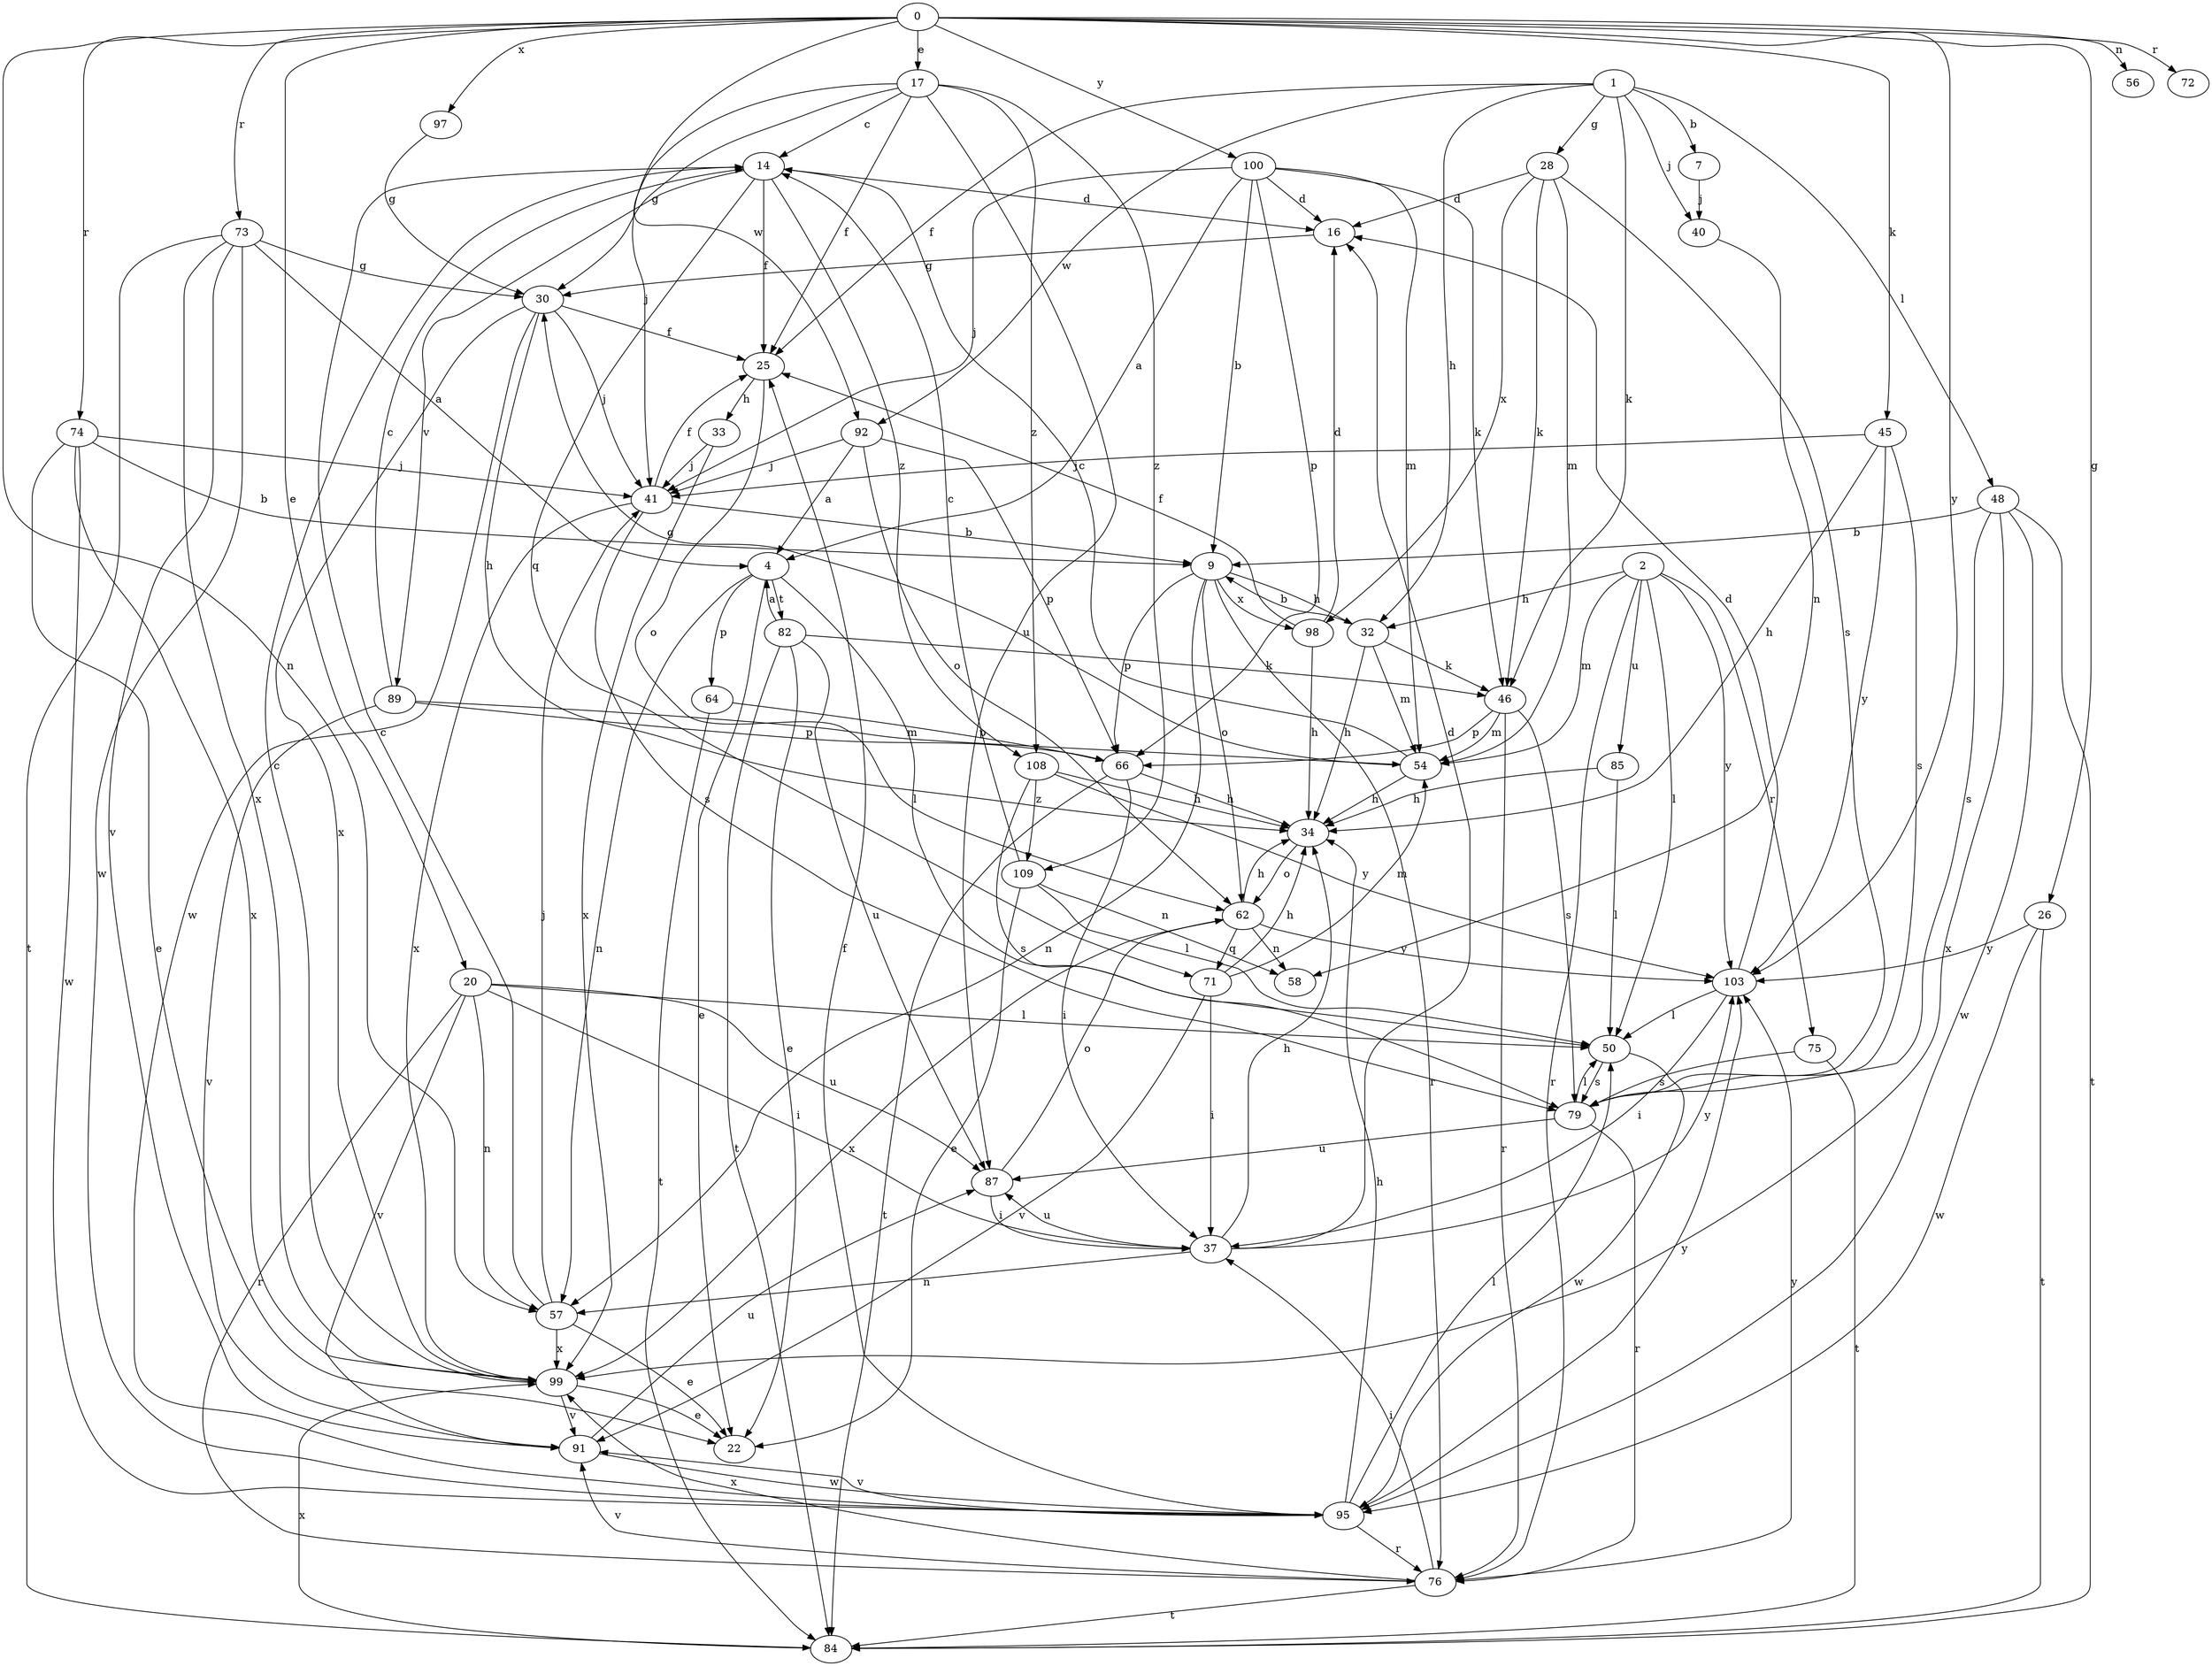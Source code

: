 strict digraph  {
0;
1;
2;
4;
7;
9;
14;
16;
17;
20;
22;
25;
26;
28;
30;
32;
33;
34;
37;
40;
41;
45;
46;
48;
50;
54;
56;
57;
58;
62;
64;
66;
71;
72;
73;
74;
75;
76;
79;
82;
84;
85;
87;
89;
91;
92;
95;
97;
98;
99;
100;
103;
108;
109;
0 -> 17  [label=e];
0 -> 20  [label=e];
0 -> 26  [label=g];
0 -> 45  [label=k];
0 -> 56  [label=n];
0 -> 57  [label=n];
0 -> 72  [label=r];
0 -> 73  [label=r];
0 -> 74  [label=r];
0 -> 92  [label=w];
0 -> 97  [label=x];
0 -> 100  [label=y];
0 -> 103  [label=y];
1 -> 7  [label=b];
1 -> 25  [label=f];
1 -> 28  [label=g];
1 -> 32  [label=h];
1 -> 40  [label=j];
1 -> 46  [label=k];
1 -> 48  [label=l];
1 -> 92  [label=w];
2 -> 32  [label=h];
2 -> 50  [label=l];
2 -> 54  [label=m];
2 -> 75  [label=r];
2 -> 76  [label=r];
2 -> 85  [label=u];
2 -> 103  [label=y];
4 -> 22  [label=e];
4 -> 50  [label=l];
4 -> 57  [label=n];
4 -> 64  [label=p];
4 -> 82  [label=t];
7 -> 40  [label=j];
9 -> 32  [label=h];
9 -> 57  [label=n];
9 -> 62  [label=o];
9 -> 66  [label=p];
9 -> 76  [label=r];
9 -> 98  [label=x];
14 -> 16  [label=d];
14 -> 25  [label=f];
14 -> 71  [label=q];
14 -> 89  [label=v];
14 -> 108  [label=z];
16 -> 30  [label=g];
17 -> 14  [label=c];
17 -> 25  [label=f];
17 -> 30  [label=g];
17 -> 41  [label=j];
17 -> 87  [label=u];
17 -> 108  [label=z];
17 -> 109  [label=z];
20 -> 37  [label=i];
20 -> 50  [label=l];
20 -> 57  [label=n];
20 -> 76  [label=r];
20 -> 87  [label=u];
20 -> 91  [label=v];
25 -> 33  [label=h];
25 -> 62  [label=o];
26 -> 84  [label=t];
26 -> 95  [label=w];
26 -> 103  [label=y];
28 -> 16  [label=d];
28 -> 46  [label=k];
28 -> 54  [label=m];
28 -> 79  [label=s];
28 -> 98  [label=x];
30 -> 25  [label=f];
30 -> 34  [label=h];
30 -> 41  [label=j];
30 -> 95  [label=w];
30 -> 99  [label=x];
32 -> 9  [label=b];
32 -> 34  [label=h];
32 -> 46  [label=k];
32 -> 54  [label=m];
33 -> 41  [label=j];
33 -> 99  [label=x];
34 -> 62  [label=o];
37 -> 16  [label=d];
37 -> 34  [label=h];
37 -> 57  [label=n];
37 -> 87  [label=u];
37 -> 103  [label=y];
40 -> 58  [label=n];
41 -> 9  [label=b];
41 -> 25  [label=f];
41 -> 79  [label=s];
41 -> 99  [label=x];
45 -> 34  [label=h];
45 -> 41  [label=j];
45 -> 79  [label=s];
45 -> 103  [label=y];
46 -> 54  [label=m];
46 -> 66  [label=p];
46 -> 76  [label=r];
46 -> 79  [label=s];
48 -> 9  [label=b];
48 -> 79  [label=s];
48 -> 84  [label=t];
48 -> 95  [label=w];
48 -> 99  [label=x];
50 -> 79  [label=s];
50 -> 95  [label=w];
54 -> 14  [label=c];
54 -> 30  [label=g];
54 -> 34  [label=h];
57 -> 14  [label=c];
57 -> 22  [label=e];
57 -> 41  [label=j];
57 -> 99  [label=x];
62 -> 34  [label=h];
62 -> 58  [label=n];
62 -> 71  [label=q];
62 -> 99  [label=x];
62 -> 103  [label=y];
64 -> 66  [label=p];
64 -> 84  [label=t];
66 -> 34  [label=h];
66 -> 37  [label=i];
66 -> 84  [label=t];
71 -> 34  [label=h];
71 -> 37  [label=i];
71 -> 54  [label=m];
71 -> 91  [label=v];
73 -> 4  [label=a];
73 -> 30  [label=g];
73 -> 84  [label=t];
73 -> 91  [label=v];
73 -> 95  [label=w];
73 -> 99  [label=x];
74 -> 9  [label=b];
74 -> 22  [label=e];
74 -> 41  [label=j];
74 -> 95  [label=w];
74 -> 99  [label=x];
75 -> 79  [label=s];
75 -> 84  [label=t];
76 -> 37  [label=i];
76 -> 84  [label=t];
76 -> 91  [label=v];
76 -> 99  [label=x];
76 -> 103  [label=y];
79 -> 50  [label=l];
79 -> 76  [label=r];
79 -> 87  [label=u];
82 -> 4  [label=a];
82 -> 22  [label=e];
82 -> 46  [label=k];
82 -> 84  [label=t];
82 -> 87  [label=u];
84 -> 99  [label=x];
85 -> 34  [label=h];
85 -> 50  [label=l];
87 -> 37  [label=i];
87 -> 62  [label=o];
89 -> 14  [label=c];
89 -> 54  [label=m];
89 -> 66  [label=p];
89 -> 91  [label=v];
91 -> 87  [label=u];
91 -> 95  [label=w];
92 -> 4  [label=a];
92 -> 41  [label=j];
92 -> 62  [label=o];
92 -> 66  [label=p];
95 -> 25  [label=f];
95 -> 34  [label=h];
95 -> 50  [label=l];
95 -> 76  [label=r];
95 -> 91  [label=v];
95 -> 103  [label=y];
97 -> 30  [label=g];
98 -> 16  [label=d];
98 -> 25  [label=f];
98 -> 34  [label=h];
99 -> 14  [label=c];
99 -> 22  [label=e];
99 -> 91  [label=v];
100 -> 4  [label=a];
100 -> 9  [label=b];
100 -> 16  [label=d];
100 -> 41  [label=j];
100 -> 46  [label=k];
100 -> 54  [label=m];
100 -> 66  [label=p];
103 -> 16  [label=d];
103 -> 37  [label=i];
103 -> 50  [label=l];
108 -> 34  [label=h];
108 -> 79  [label=s];
108 -> 103  [label=y];
108 -> 109  [label=z];
109 -> 14  [label=c];
109 -> 22  [label=e];
109 -> 50  [label=l];
109 -> 58  [label=n];
}
